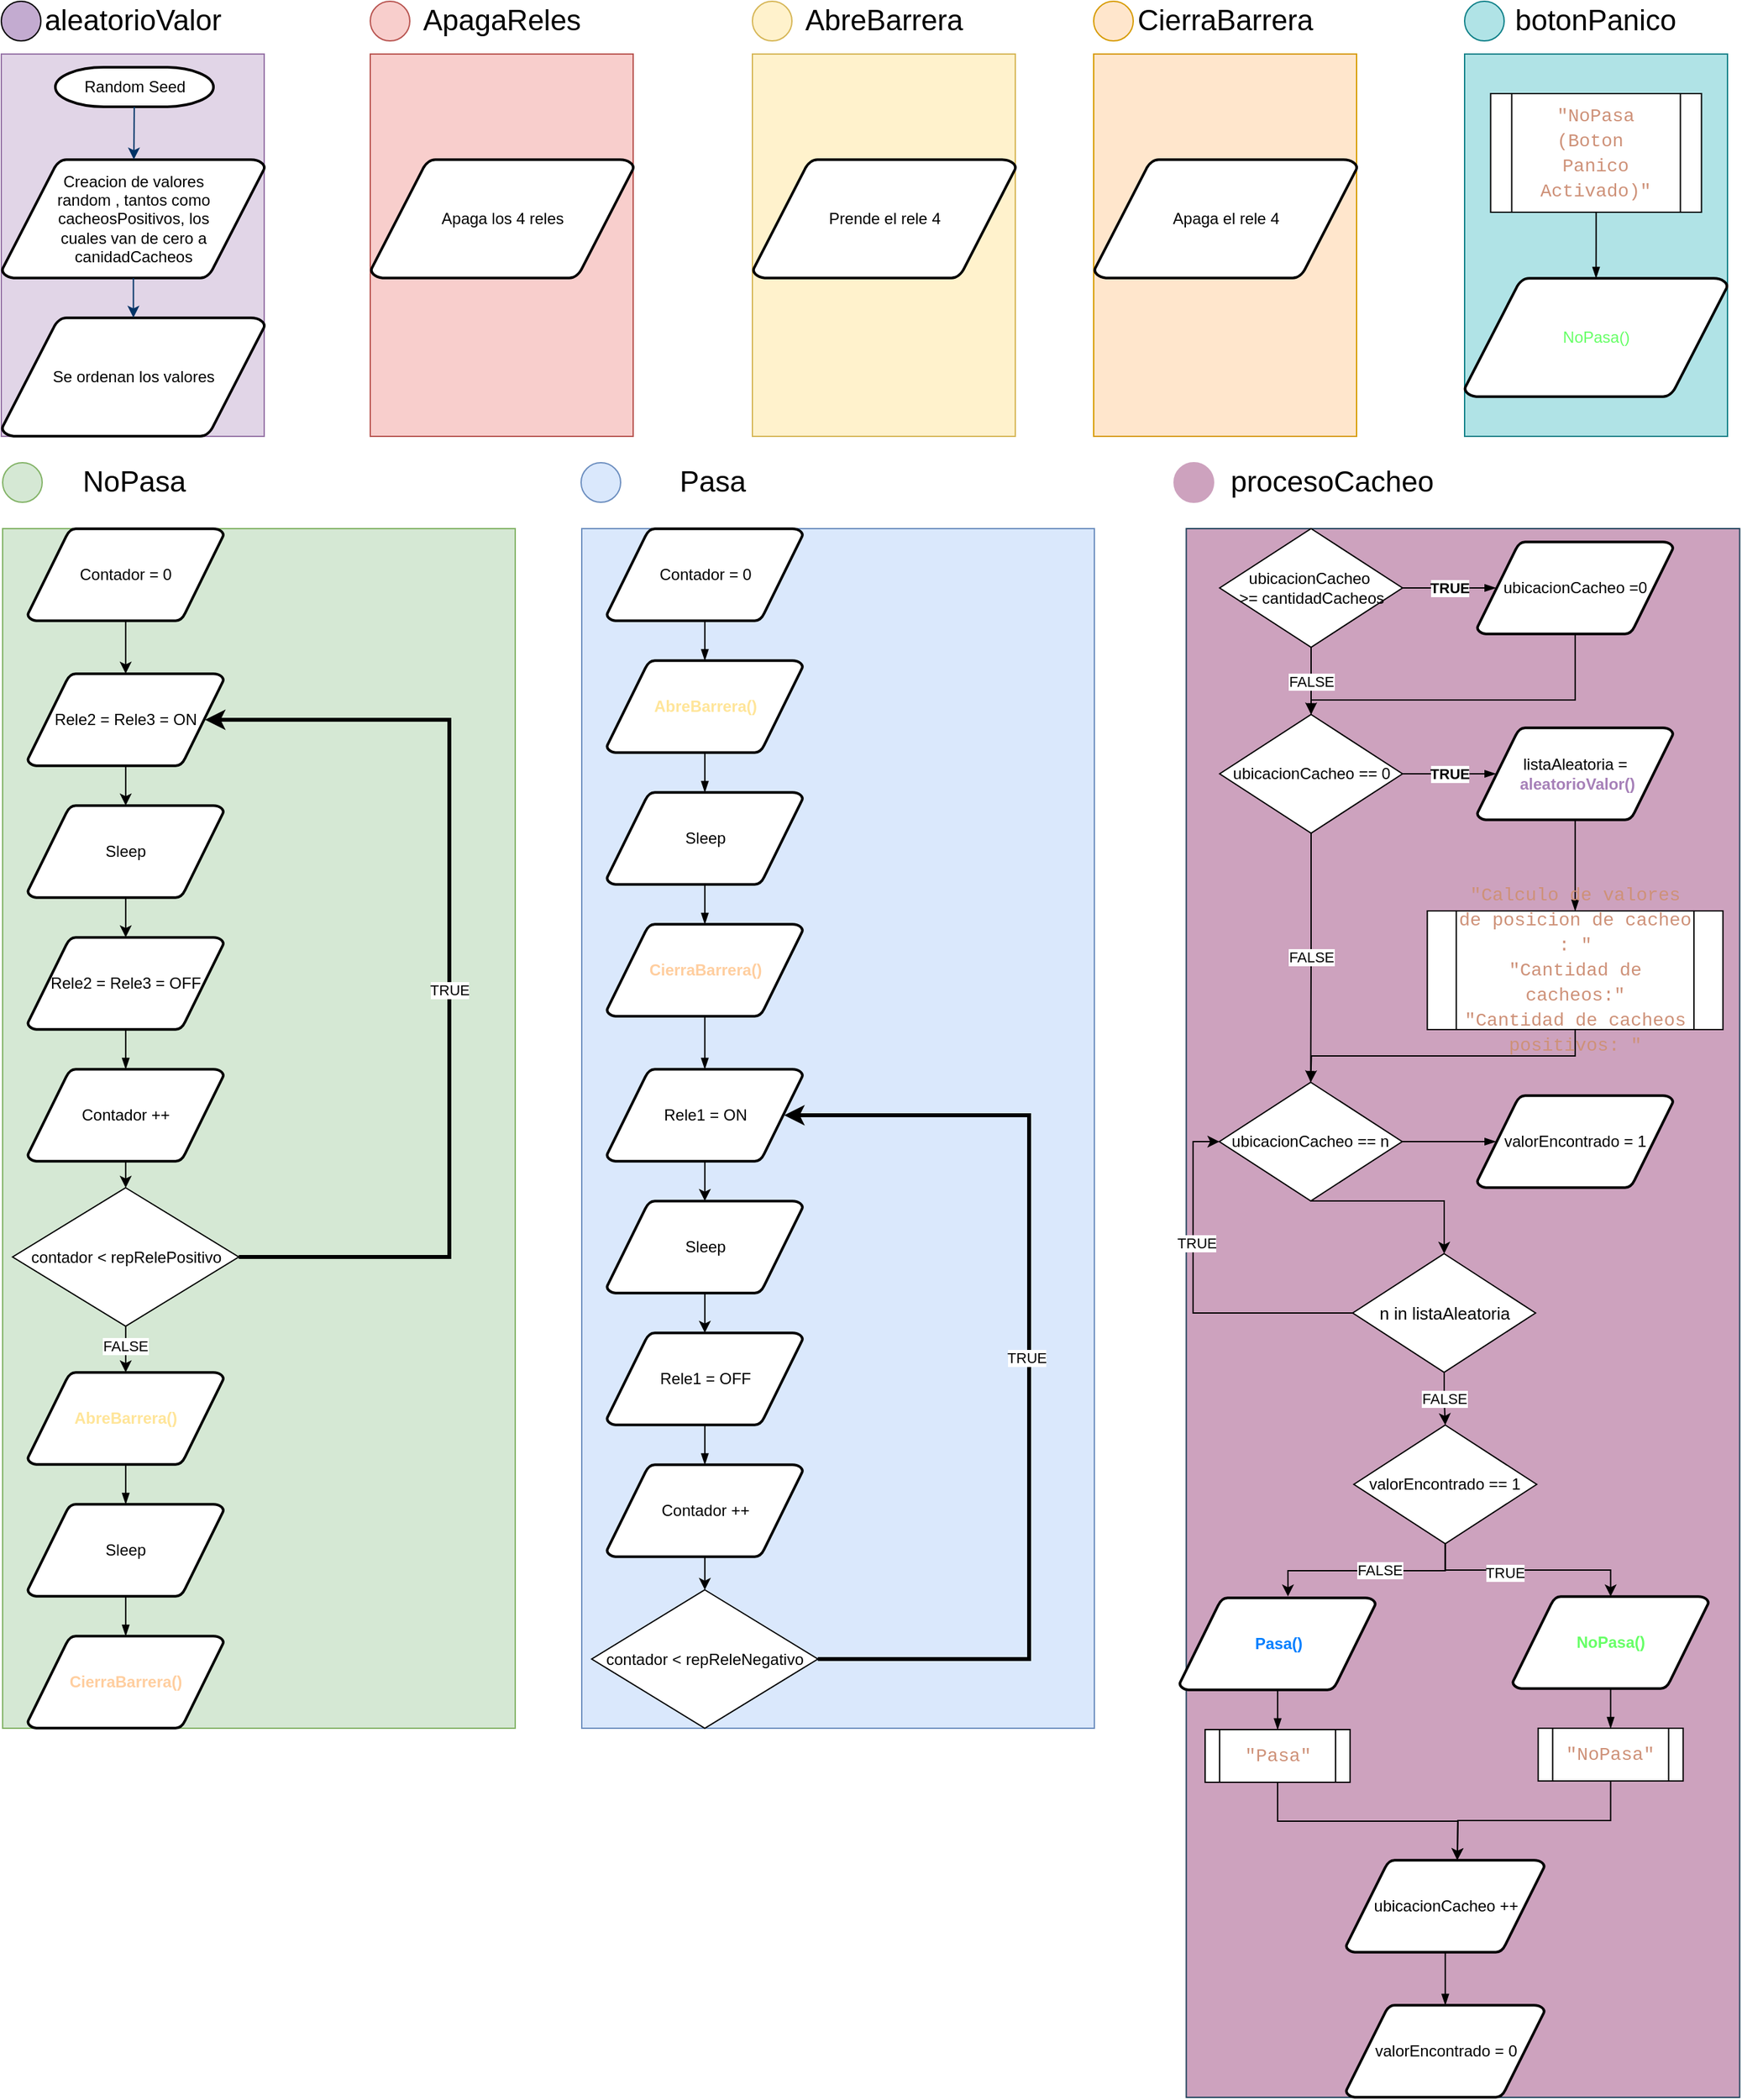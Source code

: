 <mxfile version="13.9.9" type="device"><diagram id="6a731a19-8d31-9384-78a2-239565b7b9f0" name="Page-1"><mxGraphModel dx="1422" dy="822" grid="1" gridSize="10" guides="1" tooltips="1" connect="1" arrows="1" fold="1" page="1" pageScale="1" pageWidth="1169" pageHeight="827" background="#ffffff" math="0" shadow="0"><root><mxCell id="0"/><mxCell id="1" parent="0"/><mxCell id="iSq3KqO614TsdsZSD2S4-159" value="" style="rounded=0;whiteSpace=wrap;html=1;strokeColor=#23445d;fillColor=#CDA2BE;" parent="1" vertex="1"><mxGeometry x="899.25" y="400" width="420" height="1190" as="geometry"/></mxCell><mxCell id="iSq3KqO614TsdsZSD2S4-56" value="" style="rounded=0;whiteSpace=wrap;html=1;fillColor=#e1d5e7;strokeColor=#9673a6;" parent="1" vertex="1"><mxGeometry y="40" width="199.5" height="290" as="geometry"/></mxCell><mxCell id="2" value="Random Seed" style="shape=mxgraph.flowchart.terminator;strokeWidth=2;gradientColor=none;gradientDirection=north;fontStyle=0;html=1;" parent="1" vertex="1"><mxGeometry x="41" y="50" width="120" height="30" as="geometry"/></mxCell><mxCell id="3" value="Creacion de valores &lt;br&gt;random ,&amp;nbsp;tantos como &lt;br&gt;cacheosPositivos, los &lt;br&gt;cuales van de cero a &lt;br&gt;canidadCacheos" style="shape=mxgraph.flowchart.data;strokeWidth=2;gradientColor=none;gradientDirection=north;fontStyle=0;html=1;" parent="1" vertex="1"><mxGeometry x="0.5" y="120" width="199.5" height="90" as="geometry"/></mxCell><mxCell id="5" value="Se ordenan los valores" style="shape=mxgraph.flowchart.data;strokeWidth=2;gradientColor=none;gradientDirection=north;fontStyle=0;html=1;" parent="1" vertex="1"><mxGeometry x="0.5" y="240" width="199.5" height="90" as="geometry"/></mxCell><mxCell id="7" style="fontStyle=1;strokeColor=#003366;strokeWidth=1;html=1;" parent="1" source="2" target="3" edge="1"><mxGeometry relative="1" as="geometry"/></mxCell><mxCell id="8" style="fontStyle=1;strokeColor=#003366;strokeWidth=1;html=1;" parent="1" source="3" target="5" edge="1"><mxGeometry relative="1" as="geometry"/></mxCell><mxCell id="iSq3KqO614TsdsZSD2S4-57" value="" style="ellipse;whiteSpace=wrap;html=1;aspect=fixed;fillColor=#C3ABD0;" parent="1" vertex="1"><mxGeometry width="30" height="30" as="geometry"/></mxCell><mxCell id="iSq3KqO614TsdsZSD2S4-59" value="&lt;font style=&quot;font-size: 22px&quot;&gt;aleatorioValor&lt;/font&gt;" style="text;html=1;strokeColor=none;fillColor=none;align=center;verticalAlign=middle;whiteSpace=wrap;rounded=0;" parent="1" vertex="1"><mxGeometry x="59.75" y="10" width="80" height="10" as="geometry"/></mxCell><mxCell id="iSq3KqO614TsdsZSD2S4-61" value="" style="rounded=0;whiteSpace=wrap;html=1;fillColor=#f8cecc;strokeColor=#b85450;" parent="1" vertex="1"><mxGeometry x="280" y="40" width="199.5" height="290" as="geometry"/></mxCell><mxCell id="iSq3KqO614TsdsZSD2S4-63" value="Apaga los 4 reles" style="shape=mxgraph.flowchart.data;strokeWidth=2;gradientColor=none;gradientDirection=north;fontStyle=0;html=1;" parent="1" vertex="1"><mxGeometry x="280.5" y="120" width="199.5" height="90" as="geometry"/></mxCell><mxCell id="iSq3KqO614TsdsZSD2S4-67" value="" style="ellipse;whiteSpace=wrap;html=1;aspect=fixed;fillColor=#f8cecc;strokeColor=#b85450;" parent="1" vertex="1"><mxGeometry x="280" width="30" height="30" as="geometry"/></mxCell><mxCell id="iSq3KqO614TsdsZSD2S4-68" value="&lt;font style=&quot;font-size: 22px&quot;&gt;ApagaReles&lt;/font&gt;" style="text;html=1;strokeColor=none;fillColor=none;align=center;verticalAlign=middle;whiteSpace=wrap;rounded=0;" parent="1" vertex="1"><mxGeometry x="339.75" y="10" width="80" height="10" as="geometry"/></mxCell><mxCell id="iSq3KqO614TsdsZSD2S4-69" value="" style="rounded=0;whiteSpace=wrap;html=1;fillColor=#fff2cc;strokeColor=#d6b656;" parent="1" vertex="1"><mxGeometry x="570" y="40" width="199.5" height="290" as="geometry"/></mxCell><mxCell id="iSq3KqO614TsdsZSD2S4-71" value="Prende el rele 4" style="shape=mxgraph.flowchart.data;strokeWidth=2;gradientColor=none;gradientDirection=north;fontStyle=0;html=1;" parent="1" vertex="1"><mxGeometry x="570.5" y="120" width="199.5" height="90" as="geometry"/></mxCell><mxCell id="iSq3KqO614TsdsZSD2S4-75" value="" style="ellipse;whiteSpace=wrap;html=1;aspect=fixed;fillColor=#fff2cc;strokeColor=#d6b656;" parent="1" vertex="1"><mxGeometry x="570" width="30" height="30" as="geometry"/></mxCell><mxCell id="iSq3KqO614TsdsZSD2S4-76" value="&lt;font style=&quot;font-size: 22px&quot;&gt;AbreBarrera&lt;/font&gt;" style="text;html=1;strokeColor=none;fillColor=none;align=center;verticalAlign=middle;whiteSpace=wrap;rounded=0;" parent="1" vertex="1"><mxGeometry x="629.75" y="10" width="80" height="10" as="geometry"/></mxCell><mxCell id="iSq3KqO614TsdsZSD2S4-77" value="" style="rounded=0;whiteSpace=wrap;html=1;fillColor=#ffe6cc;strokeColor=#d79b00;" parent="1" vertex="1"><mxGeometry x="829" y="40" width="199.5" height="290" as="geometry"/></mxCell><mxCell id="iSq3KqO614TsdsZSD2S4-78" value="Apaga el rele 4" style="shape=mxgraph.flowchart.data;strokeWidth=2;gradientColor=none;gradientDirection=north;fontStyle=0;html=1;" parent="1" vertex="1"><mxGeometry x="829.5" y="120" width="199.5" height="90" as="geometry"/></mxCell><mxCell id="iSq3KqO614TsdsZSD2S4-79" value="" style="ellipse;whiteSpace=wrap;html=1;aspect=fixed;fillColor=#ffe6cc;strokeColor=#d79b00;" parent="1" vertex="1"><mxGeometry x="829" width="30" height="30" as="geometry"/></mxCell><mxCell id="iSq3KqO614TsdsZSD2S4-80" value="&lt;font style=&quot;font-size: 22px&quot;&gt;CierraBarrera&lt;/font&gt;" style="text;html=1;strokeColor=none;fillColor=none;align=center;verticalAlign=middle;whiteSpace=wrap;rounded=0;" parent="1" vertex="1"><mxGeometry x="888.75" y="10" width="80" height="10" as="geometry"/></mxCell><mxCell id="iSq3KqO614TsdsZSD2S4-81" value="" style="rounded=0;whiteSpace=wrap;html=1;fillColor=#d5e8d4;strokeColor=#82b366;" parent="1" vertex="1"><mxGeometry x="1" y="400" width="389" height="910" as="geometry"/></mxCell><mxCell id="iSq3KqO614TsdsZSD2S4-86" value="" style="edgeStyle=orthogonalEdgeStyle;rounded=0;orthogonalLoop=1;jettySize=auto;html=1;" parent="1" source="iSq3KqO614TsdsZSD2S4-82" target="iSq3KqO614TsdsZSD2S4-85" edge="1"><mxGeometry relative="1" as="geometry"/></mxCell><mxCell id="iSq3KqO614TsdsZSD2S4-82" value="Contador = 0" style="shape=mxgraph.flowchart.data;strokeWidth=2;gradientColor=none;gradientDirection=north;fontStyle=0;html=1;" parent="1" vertex="1"><mxGeometry x="20" y="400" width="148.75" height="70" as="geometry"/></mxCell><mxCell id="iSq3KqO614TsdsZSD2S4-83" value="" style="ellipse;whiteSpace=wrap;html=1;aspect=fixed;fillColor=#d5e8d4;strokeColor=#82b366;" parent="1" vertex="1"><mxGeometry x="1" y="350" width="30" height="30" as="geometry"/></mxCell><mxCell id="iSq3KqO614TsdsZSD2S4-84" value="&lt;font style=&quot;font-size: 22px&quot;&gt;NoPasa&lt;/font&gt;" style="text;html=1;strokeColor=none;fillColor=none;align=center;verticalAlign=middle;whiteSpace=wrap;rounded=0;" parent="1" vertex="1"><mxGeometry x="60.75" y="360" width="80" height="10" as="geometry"/></mxCell><mxCell id="iSq3KqO614TsdsZSD2S4-88" value="" style="edgeStyle=orthogonalEdgeStyle;rounded=0;orthogonalLoop=1;jettySize=auto;html=1;" parent="1" source="iSq3KqO614TsdsZSD2S4-85" target="iSq3KqO614TsdsZSD2S4-87" edge="1"><mxGeometry relative="1" as="geometry"/></mxCell><mxCell id="iSq3KqO614TsdsZSD2S4-97" value="TRUE" style="edgeStyle=orthogonalEdgeStyle;rounded=0;orthogonalLoop=1;jettySize=auto;html=1;exitX=0.905;exitY=0.5;exitDx=0;exitDy=0;exitPerimeter=0;entryX=1;entryY=0.5;entryDx=0;entryDy=0;endArrow=none;endFill=0;startArrow=classic;startFill=1;strokeWidth=3;" parent="1" source="iSq3KqO614TsdsZSD2S4-85" target="Z4Ap9se1-JIOC7EgVGzv-22" edge="1"><mxGeometry x="0.037" relative="1" as="geometry"><mxPoint x="540" y="640" as="targetPoint"/><Array as="points"><mxPoint x="340" y="545"/><mxPoint x="340" y="953"/></Array><mxPoint as="offset"/></mxGeometry></mxCell><mxCell id="iSq3KqO614TsdsZSD2S4-99" value="&lt;br&gt;" style="edgeLabel;html=1;align=center;verticalAlign=middle;resizable=0;points=[];" parent="iSq3KqO614TsdsZSD2S4-97" vertex="1" connectable="0"><mxGeometry x="0.802" y="-1" relative="1" as="geometry"><mxPoint as="offset"/></mxGeometry></mxCell><mxCell id="iSq3KqO614TsdsZSD2S4-85" value="Rele2 = Rele3 = ON&lt;span style=&quot;color: rgba(0 , 0 , 0 , 0) ; font-family: monospace ; font-size: 0px&quot;&gt;%3CmxGraphModel%3E%3Croot%3E%3CmxCell%20id%3D%220%22%2F%3E%3CmxCell%20id%3D%221%22%20parent%3D%220%22%2F%3E%3CmxCell%20id%3D%222%22%20value%3D%22Contador%20%3D%200%22%20style%3D%22shape%3Dmxgraph.flowchart.data%3BstrokeWidth%3D2%3BgradientColor%3Dnone%3BgradientDirection%3Dnorth%3BfontStyle%3D0%3Bhtml%3D1%3B%22%20vertex%3D%221%22%20parent%3D%221%22%3E%3CmxGeometry%20x%3D%2220%22%20y%3D%22400%22%20width%3D%22148.75%22%20height%3D%2270%22%20as%3D%22geometry%22%2F%3E%3C%2FmxCell%3E%3C%2Froot%3E%3C%2FmxGraphModel%3E&lt;/span&gt;" style="shape=mxgraph.flowchart.data;strokeWidth=2;gradientColor=none;gradientDirection=north;fontStyle=0;html=1;" parent="1" vertex="1"><mxGeometry x="20" y="510" width="148.75" height="70" as="geometry"/></mxCell><mxCell id="iSq3KqO614TsdsZSD2S4-90" value="" style="edgeStyle=orthogonalEdgeStyle;rounded=0;orthogonalLoop=1;jettySize=auto;html=1;" parent="1" source="iSq3KqO614TsdsZSD2S4-87" target="iSq3KqO614TsdsZSD2S4-89" edge="1"><mxGeometry relative="1" as="geometry"/></mxCell><mxCell id="iSq3KqO614TsdsZSD2S4-87" value="Sleep" style="shape=mxgraph.flowchart.data;strokeWidth=2;gradientColor=none;gradientDirection=north;fontStyle=0;html=1;" parent="1" vertex="1"><mxGeometry x="20" y="610" width="148.75" height="70" as="geometry"/></mxCell><mxCell id="iSq3KqO614TsdsZSD2S4-101" value="" style="edgeStyle=orthogonalEdgeStyle;rounded=0;orthogonalLoop=1;jettySize=auto;html=1;startArrow=none;startFill=0;endArrow=blockThin;endFill=1;strokeWidth=1;" parent="1" source="iSq3KqO614TsdsZSD2S4-89" target="iSq3KqO614TsdsZSD2S4-100" edge="1"><mxGeometry relative="1" as="geometry"/></mxCell><mxCell id="iSq3KqO614TsdsZSD2S4-89" value="Rele2 = Rele3 = OFF&lt;span style=&quot;color: rgba(0 , 0 , 0 , 0) ; font-family: monospace ; font-size: 0px&quot;&gt;%3CmxGraphModel%3E%3Croot%3E%3CmxCell%20id%3D%220%22%2F%3E%3CmxCell%20id%3D%221%22%20parent%3D%220%22%2F%3E%3CmxCell%20id%3D%222%22%20value%3D%22Contador%20%3D%200%22%20style%3D%22shape%3Dmxgraph.flowchart.data%3BstrokeWidth%3D2%3BgradientColor%3Dnone%3BgradientDirection%3Dnorth%3BfontStyle%3D0%3Bhtml%3D1%3B%22%20vertex%3D%221%22%20parent%3D%221%22%3E%3CmxGeometry%20x%3D%2220%22%20y%3D%22400%22%20width%3D%22148.75%22%20height%3D%2270%22%20as%3D%22geometry%22%2F%3E%3C%2FmxCell%3E%3C%2Froot%3E%3C%2FmxGraphModel%3E&lt;/span&gt;" style="shape=mxgraph.flowchart.data;strokeWidth=2;gradientColor=none;gradientDirection=north;fontStyle=0;html=1;" parent="1" vertex="1"><mxGeometry x="20" y="710" width="148.75" height="70" as="geometry"/></mxCell><mxCell id="Z4Ap9se1-JIOC7EgVGzv-23" style="edgeStyle=orthogonalEdgeStyle;rounded=0;orthogonalLoop=1;jettySize=auto;html=1;exitX=0.5;exitY=1;exitDx=0;exitDy=0;exitPerimeter=0;" edge="1" parent="1" source="iSq3KqO614TsdsZSD2S4-100" target="Z4Ap9se1-JIOC7EgVGzv-22"><mxGeometry relative="1" as="geometry"/></mxCell><mxCell id="iSq3KqO614TsdsZSD2S4-100" value="Contador ++" style="shape=mxgraph.flowchart.data;strokeWidth=2;gradientColor=none;gradientDirection=north;fontStyle=0;html=1;" parent="1" vertex="1"><mxGeometry x="20" y="810" width="148.75" height="70" as="geometry"/></mxCell><mxCell id="iSq3KqO614TsdsZSD2S4-105" value="" style="edgeStyle=orthogonalEdgeStyle;rounded=0;orthogonalLoop=1;jettySize=auto;html=1;startArrow=none;startFill=0;endArrow=blockThin;endFill=1;strokeWidth=1;" parent="1" source="iSq3KqO614TsdsZSD2S4-102" target="iSq3KqO614TsdsZSD2S4-104" edge="1"><mxGeometry relative="1" as="geometry"/></mxCell><mxCell id="iSq3KqO614TsdsZSD2S4-102" value="&lt;font color=&quot;#ffe599&quot;&gt;&lt;b&gt;AbreBarrera()&lt;/b&gt;&lt;/font&gt;" style="shape=mxgraph.flowchart.data;strokeWidth=2;gradientColor=none;gradientDirection=north;fontStyle=0;html=1;" parent="1" vertex="1"><mxGeometry x="20" y="1040" width="148.75" height="70" as="geometry"/></mxCell><mxCell id="iSq3KqO614TsdsZSD2S4-107" value="" style="edgeStyle=orthogonalEdgeStyle;rounded=0;orthogonalLoop=1;jettySize=auto;html=1;startArrow=none;startFill=0;endArrow=blockThin;endFill=1;strokeWidth=1;" parent="1" source="iSq3KqO614TsdsZSD2S4-104" target="iSq3KqO614TsdsZSD2S4-106" edge="1"><mxGeometry relative="1" as="geometry"/></mxCell><mxCell id="iSq3KqO614TsdsZSD2S4-104" value="Sleep&lt;span style=&quot;font-family: monospace ; font-size: 0px&quot;&gt;%3CmxGraphModel%3E%3Croot%3E%3CmxCell%20id%3D%220%22%2F%3E%3CmxCell%20id%3D%221%22%20parent%3D%220%22%2F%3E%3CmxCell%20id%3D%222%22%20value%3D%22%26lt%3Bfont%20color%3D%26quot%3B%23ffe599%26quot%3B%26gt%3BAbreBarrera()%26lt%3B%2Ffont%26gt%3B%22%20style%3D%22shape%3Dmxgraph.flowchart.data%3BstrokeWidth%3D2%3BgradientColor%3Dnone%3BgradientDirection%3Dnorth%3BfontStyle%3D0%3Bhtml%3D1%3B%22%20vertex%3D%221%22%20parent%3D%221%22%3E%3CmxGeometry%20x%3D%2220%22%20y%3D%22910%22%20width%3D%22148.75%22%20height%3D%2270%22%20as%3D%22geometry%22%2F%3E%3C%2FmxCell%3E%3C%2Froot%3E%3C%2FmxGraphModel%3E&lt;/span&gt;" style="shape=mxgraph.flowchart.data;strokeWidth=2;gradientColor=none;gradientDirection=north;fontStyle=0;html=1;" parent="1" vertex="1"><mxGeometry x="20" y="1140" width="148.75" height="70" as="geometry"/></mxCell><mxCell id="iSq3KqO614TsdsZSD2S4-106" value="&lt;font color=&quot;#ffce9f&quot;&gt;&lt;b&gt;CierraBarrera()&lt;/b&gt;&lt;/font&gt;" style="shape=mxgraph.flowchart.data;strokeWidth=2;gradientColor=none;gradientDirection=north;fontStyle=0;html=1;" parent="1" vertex="1"><mxGeometry x="20" y="1240" width="148.75" height="70" as="geometry"/></mxCell><mxCell id="iSq3KqO614TsdsZSD2S4-108" value="" style="rounded=0;whiteSpace=wrap;html=1;fillColor=#dae8fc;strokeColor=#6c8ebf;" parent="1" vertex="1"><mxGeometry x="440.5" y="400" width="389" height="910" as="geometry"/></mxCell><mxCell id="iSq3KqO614TsdsZSD2S4-129" value="" style="edgeStyle=orthogonalEdgeStyle;rounded=0;orthogonalLoop=1;jettySize=auto;html=1;startArrow=none;startFill=0;endArrow=blockThin;endFill=1;strokeWidth=1;" parent="1" source="iSq3KqO614TsdsZSD2S4-110" target="iSq3KqO614TsdsZSD2S4-124" edge="1"><mxGeometry relative="1" as="geometry"/></mxCell><mxCell id="iSq3KqO614TsdsZSD2S4-110" value="Contador = 0" style="shape=mxgraph.flowchart.data;strokeWidth=2;gradientColor=none;gradientDirection=north;fontStyle=0;html=1;" parent="1" vertex="1"><mxGeometry x="459.5" y="400" width="148.75" height="70" as="geometry"/></mxCell><mxCell id="iSq3KqO614TsdsZSD2S4-111" value="" style="ellipse;whiteSpace=wrap;html=1;aspect=fixed;fillColor=#dae8fc;strokeColor=#6c8ebf;" parent="1" vertex="1"><mxGeometry x="440" y="350" width="30" height="30" as="geometry"/></mxCell><mxCell id="iSq3KqO614TsdsZSD2S4-112" value="&lt;font style=&quot;font-size: 22px&quot;&gt;Pasa&lt;/font&gt;" style="text;html=1;strokeColor=none;fillColor=none;align=center;verticalAlign=middle;whiteSpace=wrap;rounded=0;" parent="1" vertex="1"><mxGeometry x="499.75" y="360" width="80" height="10" as="geometry"/></mxCell><mxCell id="iSq3KqO614TsdsZSD2S4-113" value="" style="edgeStyle=orthogonalEdgeStyle;rounded=0;orthogonalLoop=1;jettySize=auto;html=1;" parent="1" source="iSq3KqO614TsdsZSD2S4-116" target="iSq3KqO614TsdsZSD2S4-118" edge="1"><mxGeometry relative="1" as="geometry"/></mxCell><mxCell id="iSq3KqO614TsdsZSD2S4-114" value="" style="edgeStyle=orthogonalEdgeStyle;rounded=0;orthogonalLoop=1;jettySize=auto;html=1;exitX=0.905;exitY=0.5;exitDx=0;exitDy=0;exitPerimeter=0;entryX=1;entryY=0.5;entryDx=0;entryDy=0;endArrow=none;endFill=0;startArrow=classic;startFill=1;strokeWidth=3;" parent="1" source="iSq3KqO614TsdsZSD2S4-116" target="Z4Ap9se1-JIOC7EgVGzv-18" edge="1"><mxGeometry x="-0.015" y="-80" relative="1" as="geometry"><mxPoint x="979.5" y="940" as="targetPoint"/><Array as="points"><mxPoint x="780" y="845"/><mxPoint x="780" y="1258"/></Array><mxPoint as="offset"/></mxGeometry></mxCell><mxCell id="iSq3KqO614TsdsZSD2S4-115" value="&lt;br&gt;" style="edgeLabel;html=1;align=center;verticalAlign=middle;resizable=0;points=[];" parent="iSq3KqO614TsdsZSD2S4-114" vertex="1" connectable="0"><mxGeometry x="0.802" y="-1" relative="1" as="geometry"><mxPoint as="offset"/></mxGeometry></mxCell><mxCell id="Z4Ap9se1-JIOC7EgVGzv-21" value="TRUE" style="edgeLabel;html=1;align=center;verticalAlign=middle;resizable=0;points=[];" vertex="1" connectable="0" parent="iSq3KqO614TsdsZSD2S4-114"><mxGeometry x="-0.025" y="-2" relative="1" as="geometry"><mxPoint as="offset"/></mxGeometry></mxCell><mxCell id="iSq3KqO614TsdsZSD2S4-116" value="Rele1 = ON&lt;span style=&quot;color: rgba(0 , 0 , 0 , 0) ; font-family: monospace ; font-size: 0px&quot;&gt;%3CmxGraphModel%3E%3Croot%3E%3CmxCell%20id%3D%220%22%2F%3E%3CmxCell%20id%3D%221%22%20parent%3D%220%22%2F%3E%3CmxCell%20id%3D%222%22%20value%3D%22Contador%20%3D%200%22%20style%3D%22shape%3Dmxgraph.flowchart.data%3BstrokeWidth%3D2%3BgradientColor%3Dnone%3BgradientDirection%3Dnorth%3BfontStyle%3D0%3Bhtml%3D1%3B%22%20vertex%3D%221%22%20parent%3D%221%22%3E%3CmxGeometry%20x%3D%2220%22%20y%3D%22400%22%20width%3D%22148.75%22%20height%3D%2270%22%20as%3D%22geometry%22%2F%3E%3C%2FmxCell%3E%3C%2Froot%3E%3C%2FmxGraphModel%3E&lt;/span&gt;" style="shape=mxgraph.flowchart.data;strokeWidth=2;gradientColor=none;gradientDirection=north;fontStyle=0;html=1;" parent="1" vertex="1"><mxGeometry x="459.5" y="810" width="148.75" height="70" as="geometry"/></mxCell><mxCell id="iSq3KqO614TsdsZSD2S4-117" value="" style="edgeStyle=orthogonalEdgeStyle;rounded=0;orthogonalLoop=1;jettySize=auto;html=1;" parent="1" source="iSq3KqO614TsdsZSD2S4-118" target="iSq3KqO614TsdsZSD2S4-120" edge="1"><mxGeometry relative="1" as="geometry"/></mxCell><mxCell id="iSq3KqO614TsdsZSD2S4-118" value="Sleep" style="shape=mxgraph.flowchart.data;strokeWidth=2;gradientColor=none;gradientDirection=north;fontStyle=0;html=1;" parent="1" vertex="1"><mxGeometry x="459.5" y="910" width="148.75" height="70" as="geometry"/></mxCell><mxCell id="iSq3KqO614TsdsZSD2S4-119" value="" style="edgeStyle=orthogonalEdgeStyle;rounded=0;orthogonalLoop=1;jettySize=auto;html=1;startArrow=none;startFill=0;endArrow=blockThin;endFill=1;strokeWidth=1;" parent="1" source="iSq3KqO614TsdsZSD2S4-120" target="iSq3KqO614TsdsZSD2S4-122" edge="1"><mxGeometry relative="1" as="geometry"/></mxCell><mxCell id="iSq3KqO614TsdsZSD2S4-120" value="Rele1 = OFF&lt;span style=&quot;color: rgba(0 , 0 , 0 , 0) ; font-family: monospace ; font-size: 0px&quot;&gt;%3CmxGraphModel%3E%3Croot%3E%3CmxCell%20id%3D%220%22%2F%3E%3CmxCell%20id%3D%221%22%20parent%3D%220%22%2F%3E%3CmxCell%20id%3D%222%22%20value%3D%22Contador%20%3D%200%22%20style%3D%22shape%3Dmxgraph.flowchart.data%3BstrokeWidth%3D2%3BgradientColor%3Dnone%3BgradientDirection%3Dnorth%3BfontStyle%3D0%3Bhtml%3D1%3B%22%20vertex%3D%221%22%20parent%3D%221%22%3E%3CmxGeometry%20x%3D%2220%22%20y%3D%22400%22%20width%3D%22148.75%22%20height%3D%2270%22%20as%3D%22geometry%22%2F%3E%3C%2FmxCell%3E%3C%2Froot%3E%3C%2FmxGraphModel%3E&lt;/span&gt;" style="shape=mxgraph.flowchart.data;strokeWidth=2;gradientColor=none;gradientDirection=north;fontStyle=0;html=1;" parent="1" vertex="1"><mxGeometry x="459.5" y="1010" width="148.75" height="70" as="geometry"/></mxCell><mxCell id="Z4Ap9se1-JIOC7EgVGzv-19" value="" style="edgeStyle=orthogonalEdgeStyle;rounded=0;orthogonalLoop=1;jettySize=auto;html=1;" edge="1" parent="1" source="iSq3KqO614TsdsZSD2S4-122" target="Z4Ap9se1-JIOC7EgVGzv-18"><mxGeometry relative="1" as="geometry"/></mxCell><mxCell id="iSq3KqO614TsdsZSD2S4-122" value="Contador ++" style="shape=mxgraph.flowchart.data;strokeWidth=2;gradientColor=none;gradientDirection=north;fontStyle=0;html=1;" parent="1" vertex="1"><mxGeometry x="459.5" y="1110" width="148.75" height="70" as="geometry"/></mxCell><mxCell id="iSq3KqO614TsdsZSD2S4-123" value="" style="edgeStyle=orthogonalEdgeStyle;rounded=0;orthogonalLoop=1;jettySize=auto;html=1;startArrow=none;startFill=0;endArrow=blockThin;endFill=1;strokeWidth=1;" parent="1" source="iSq3KqO614TsdsZSD2S4-124" target="iSq3KqO614TsdsZSD2S4-126" edge="1"><mxGeometry relative="1" as="geometry"/></mxCell><mxCell id="iSq3KqO614TsdsZSD2S4-124" value="&lt;font color=&quot;#ffe599&quot;&gt;&lt;b&gt;AbreBarrera()&lt;/b&gt;&lt;/font&gt;" style="shape=mxgraph.flowchart.data;strokeWidth=2;gradientColor=none;gradientDirection=north;fontStyle=0;html=1;" parent="1" vertex="1"><mxGeometry x="459.5" y="500" width="148.75" height="70" as="geometry"/></mxCell><mxCell id="iSq3KqO614TsdsZSD2S4-125" value="" style="edgeStyle=orthogonalEdgeStyle;rounded=0;orthogonalLoop=1;jettySize=auto;html=1;startArrow=none;startFill=0;endArrow=blockThin;endFill=1;strokeWidth=1;" parent="1" source="iSq3KqO614TsdsZSD2S4-126" target="iSq3KqO614TsdsZSD2S4-127" edge="1"><mxGeometry relative="1" as="geometry"/></mxCell><mxCell id="iSq3KqO614TsdsZSD2S4-126" value="Sleep&lt;span style=&quot;font-family: monospace ; font-size: 0px&quot;&gt;%3CmxGraphModel%3E%3Croot%3E%3CmxCell%20id%3D%220%22%2F%3E%3CmxCell%20id%3D%221%22%20parent%3D%220%22%2F%3E%3CmxCell%20id%3D%222%22%20value%3D%22%26lt%3Bfont%20color%3D%26quot%3B%23ffe599%26quot%3B%26gt%3BAbreBarrera()%26lt%3B%2Ffont%26gt%3B%22%20style%3D%22shape%3Dmxgraph.flowchart.data%3BstrokeWidth%3D2%3BgradientColor%3Dnone%3BgradientDirection%3Dnorth%3BfontStyle%3D0%3Bhtml%3D1%3B%22%20vertex%3D%221%22%20parent%3D%221%22%3E%3CmxGeometry%20x%3D%2220%22%20y%3D%22910%22%20width%3D%22148.75%22%20height%3D%2270%22%20as%3D%22geometry%22%2F%3E%3C%2FmxCell%3E%3C%2Froot%3E%3C%2FmxGraphModel%3E&lt;/span&gt;" style="shape=mxgraph.flowchart.data;strokeWidth=2;gradientColor=none;gradientDirection=north;fontStyle=0;html=1;" parent="1" vertex="1"><mxGeometry x="459.5" y="600" width="148.75" height="70" as="geometry"/></mxCell><mxCell id="iSq3KqO614TsdsZSD2S4-130" value="" style="edgeStyle=orthogonalEdgeStyle;rounded=0;orthogonalLoop=1;jettySize=auto;html=1;startArrow=none;startFill=0;endArrow=blockThin;endFill=1;strokeWidth=1;" parent="1" source="iSq3KqO614TsdsZSD2S4-127" target="iSq3KqO614TsdsZSD2S4-116" edge="1"><mxGeometry relative="1" as="geometry"/></mxCell><mxCell id="iSq3KqO614TsdsZSD2S4-127" value="&lt;font color=&quot;#ffce9f&quot;&gt;&lt;b&gt;CierraBarrera()&lt;/b&gt;&lt;/font&gt;" style="shape=mxgraph.flowchart.data;strokeWidth=2;gradientColor=none;gradientDirection=north;fontStyle=0;html=1;" parent="1" vertex="1"><mxGeometry x="459.5" y="700" width="148.75" height="70" as="geometry"/></mxCell><mxCell id="iSq3KqO614TsdsZSD2S4-151" value="" style="rounded=0;whiteSpace=wrap;html=1;fillColor=#b0e3e6;strokeColor=#0e8088;" parent="1" vertex="1"><mxGeometry x="1110.5" y="40" width="199.5" height="290" as="geometry"/></mxCell><mxCell id="iSq3KqO614TsdsZSD2S4-154" value="&lt;font color=&quot;#66ff66&quot;&gt;NoPasa()&lt;/font&gt;" style="shape=mxgraph.flowchart.data;strokeWidth=2;gradientColor=none;gradientDirection=north;fontStyle=0;html=1;" parent="1" vertex="1"><mxGeometry x="1110.5" y="210" width="199.5" height="90" as="geometry"/></mxCell><mxCell id="iSq3KqO614TsdsZSD2S4-157" value="" style="ellipse;whiteSpace=wrap;html=1;aspect=fixed;fillColor=#b0e3e6;strokeColor=#0e8088;" parent="1" vertex="1"><mxGeometry x="1110.5" width="30" height="30" as="geometry"/></mxCell><mxCell id="iSq3KqO614TsdsZSD2S4-158" value="&lt;font style=&quot;font-size: 22px&quot;&gt;botonPanico&lt;/font&gt;" style="text;html=1;strokeColor=none;fillColor=none;align=center;verticalAlign=middle;whiteSpace=wrap;rounded=0;" parent="1" vertex="1"><mxGeometry x="1170.25" y="10" width="80" height="10" as="geometry"/></mxCell><mxCell id="Z4Ap9se1-JIOC7EgVGzv-8" style="edgeStyle=orthogonalEdgeStyle;rounded=0;orthogonalLoop=1;jettySize=auto;html=1;exitX=0.5;exitY=1;exitDx=0;exitDy=0;exitPerimeter=0;entryX=0.5;entryY=0;entryDx=0;entryDy=0;" edge="1" parent="1" source="iSq3KqO614TsdsZSD2S4-161" target="iSq3KqO614TsdsZSD2S4-198"><mxGeometry relative="1" as="geometry"><Array as="points"><mxPoint x="1194" y="530"/><mxPoint x="994" y="530"/></Array></mxGeometry></mxCell><mxCell id="iSq3KqO614TsdsZSD2S4-161" value="ubicacionCacheo =0" style="shape=mxgraph.flowchart.data;strokeWidth=2;gradientColor=none;gradientDirection=north;fontStyle=0;html=1;" parent="1" vertex="1"><mxGeometry x="1120.01" y="410" width="148.75" height="70" as="geometry"/></mxCell><mxCell id="iSq3KqO614TsdsZSD2S4-162" value="" style="ellipse;whiteSpace=wrap;html=1;aspect=fixed;fontColor=#ffffff;fillColor=#CDA2BE;strokeColor=#CDA2BE;" parent="1" vertex="1"><mxGeometry x="890" y="350" width="30" height="30" as="geometry"/></mxCell><mxCell id="iSq3KqO614TsdsZSD2S4-163" value="&lt;font style=&quot;font-size: 22px&quot;&gt;procesoCacheo&lt;/font&gt;" style="text;html=1;strokeColor=none;fillColor=none;align=center;verticalAlign=middle;whiteSpace=wrap;rounded=0;" parent="1" vertex="1"><mxGeometry x="970.25" y="360" width="80" height="10" as="geometry"/></mxCell><mxCell id="iSq3KqO614TsdsZSD2S4-195" value="&lt;b&gt;TRUE&lt;/b&gt;" style="edgeStyle=orthogonalEdgeStyle;rounded=0;orthogonalLoop=1;jettySize=auto;html=1;startArrow=none;startFill=0;endArrow=blockThin;endFill=1;strokeWidth=1;entryX=0.095;entryY=0.5;entryDx=0;entryDy=0;entryPerimeter=0;" parent="1" source="iSq3KqO614TsdsZSD2S4-194" target="iSq3KqO614TsdsZSD2S4-161" edge="1"><mxGeometry relative="1" as="geometry"><Array as="points"><mxPoint x="1090" y="445"/><mxPoint x="1090" y="445"/></Array></mxGeometry></mxCell><mxCell id="iSq3KqO614TsdsZSD2S4-199" value="FALSE" style="edgeStyle=orthogonalEdgeStyle;rounded=0;orthogonalLoop=1;jettySize=auto;html=1;startArrow=none;startFill=0;endArrow=blockThin;endFill=1;strokeWidth=1;" parent="1" source="iSq3KqO614TsdsZSD2S4-194" target="iSq3KqO614TsdsZSD2S4-198" edge="1"><mxGeometry relative="1" as="geometry"/></mxCell><mxCell id="iSq3KqO614TsdsZSD2S4-194" value="&lt;span&gt;ubicacionCacheo&amp;nbsp;&lt;/span&gt;&lt;br&gt;&lt;span&gt;&amp;gt;= cantidadCacheos&lt;/span&gt;" style="rhombus;whiteSpace=wrap;html=1;" parent="1" vertex="1"><mxGeometry x="924.62" y="400" width="138.75" height="90" as="geometry"/></mxCell><mxCell id="iSq3KqO614TsdsZSD2S4-207" value="" style="edgeStyle=orthogonalEdgeStyle;rounded=0;orthogonalLoop=1;jettySize=auto;html=1;startArrow=none;startFill=0;endArrow=blockThin;endFill=1;strokeWidth=1;" parent="1" source="iSq3KqO614TsdsZSD2S4-196" target="iSq3KqO614TsdsZSD2S4-206" edge="1"><mxGeometry relative="1" as="geometry"/></mxCell><mxCell id="iSq3KqO614TsdsZSD2S4-196" value="listaAleatoria =&lt;br&gt;&lt;b&gt;&lt;font color=&quot;#a680b8&quot;&gt;&amp;nbsp;aleatorioValor()&lt;/font&gt;&lt;/b&gt;" style="shape=mxgraph.flowchart.data;strokeWidth=2;gradientColor=none;gradientDirection=north;fontStyle=0;html=1;" parent="1" vertex="1"><mxGeometry x="1120.01" y="551" width="148.75" height="70" as="geometry"/></mxCell><mxCell id="iSq3KqO614TsdsZSD2S4-197" value="&lt;b&gt;TRUE&lt;/b&gt;" style="edgeStyle=orthogonalEdgeStyle;rounded=0;orthogonalLoop=1;jettySize=auto;html=1;startArrow=none;startFill=0;endArrow=blockThin;endFill=1;strokeWidth=1;entryX=0.095;entryY=0.5;entryDx=0;entryDy=0;entryPerimeter=0;" parent="1" source="iSq3KqO614TsdsZSD2S4-198" target="iSq3KqO614TsdsZSD2S4-196" edge="1"><mxGeometry relative="1" as="geometry"/></mxCell><mxCell id="iSq3KqO614TsdsZSD2S4-223" value="FALSE" style="edgeStyle=orthogonalEdgeStyle;rounded=0;orthogonalLoop=1;jettySize=auto;html=1;exitX=0.5;exitY=1;exitDx=0;exitDy=0;startArrow=none;startFill=0;endArrow=blockThin;endFill=1;strokeColor=#000000;strokeWidth=1;" parent="1" source="iSq3KqO614TsdsZSD2S4-198" edge="1"><mxGeometry relative="1" as="geometry"><mxPoint x="993.7" y="820" as="targetPoint"/></mxGeometry></mxCell><mxCell id="iSq3KqO614TsdsZSD2S4-198" value="&lt;span&gt;ubicacionCacheo&amp;nbsp;&lt;/span&gt;&lt;span&gt;== 0&lt;/span&gt;" style="rhombus;whiteSpace=wrap;html=1;" parent="1" vertex="1"><mxGeometry x="924.62" y="541" width="138.75" height="90" as="geometry"/></mxCell><mxCell id="iSq3KqO614TsdsZSD2S4-205" value="" style="edgeStyle=orthogonalEdgeStyle;rounded=0;orthogonalLoop=1;jettySize=auto;html=1;startArrow=none;startFill=0;endArrow=blockThin;endFill=1;strokeWidth=1;" parent="1" source="iSq3KqO614TsdsZSD2S4-204" target="iSq3KqO614TsdsZSD2S4-154" edge="1"><mxGeometry relative="1" as="geometry"/></mxCell><mxCell id="iSq3KqO614TsdsZSD2S4-204" value="&lt;div style=&quot;color: rgb(212 , 212 , 212) ; font-family: &amp;#34;consolas&amp;#34; , &amp;#34;courier new&amp;#34; , monospace ; font-size: 14px ; line-height: 19px&quot;&gt;&lt;span style=&quot;color: rgb(206 , 145 , 120)&quot;&gt;&quot;NoPasa (Boton&amp;nbsp;&lt;/span&gt;&lt;/div&gt;&lt;div style=&quot;color: rgb(212 , 212 , 212) ; font-family: &amp;#34;consolas&amp;#34; , &amp;#34;courier new&amp;#34; , monospace ; font-size: 14px ; line-height: 19px&quot;&gt;&lt;span style=&quot;color: rgb(206 , 145 , 120)&quot;&gt;Panico Activado)&quot;&lt;/span&gt;&lt;/div&gt;" style="shape=process;whiteSpace=wrap;html=1;backgroundOutline=1;" parent="1" vertex="1"><mxGeometry x="1130.25" y="70" width="160" height="90" as="geometry"/></mxCell><mxCell id="Z4Ap9se1-JIOC7EgVGzv-9" style="edgeStyle=orthogonalEdgeStyle;rounded=0;orthogonalLoop=1;jettySize=auto;html=1;exitX=0.5;exitY=1;exitDx=0;exitDy=0;entryX=0.5;entryY=0;entryDx=0;entryDy=0;" edge="1" parent="1" source="iSq3KqO614TsdsZSD2S4-206"><mxGeometry relative="1" as="geometry"><mxPoint x="993.74" y="820" as="targetPoint"/></mxGeometry></mxCell><mxCell id="iSq3KqO614TsdsZSD2S4-206" value="&lt;div style=&quot;color: rgb(212 , 212 , 212) ; font-family: &amp;#34;consolas&amp;#34; , &amp;#34;courier new&amp;#34; , monospace ; font-size: 14px ; line-height: 19px&quot;&gt;&lt;div style=&quot;font-family: &amp;#34;consolas&amp;#34; , &amp;#34;courier new&amp;#34; , monospace ; line-height: 19px&quot;&gt;&lt;span style=&quot;color: rgb(206 , 145 , 120)&quot;&gt;&quot;Calculo de valores de posicion de cacheo : &quot;&lt;/span&gt;&lt;/div&gt;&lt;div style=&quot;font-family: &amp;#34;consolas&amp;#34; , &amp;#34;courier new&amp;#34; , monospace ; line-height: 19px&quot;&gt;&lt;div style=&quot;font-family: &amp;#34;consolas&amp;#34; , &amp;#34;courier new&amp;#34; , monospace ; line-height: 19px&quot;&gt;&lt;span style=&quot;color: #ce9178&quot;&gt;&quot;Cantidad de cacheos:&quot;&lt;/span&gt;&lt;/div&gt;&lt;div style=&quot;font-family: &amp;#34;consolas&amp;#34; , &amp;#34;courier new&amp;#34; , monospace ; line-height: 19px&quot;&gt;&lt;div style=&quot;line-height: 19px&quot;&gt;&lt;span style=&quot;color: rgb(206 , 145 , 120)&quot;&gt;&quot;Cantidad de cacheos positivos: &quot;&lt;/span&gt;&lt;/div&gt;&lt;/div&gt;&lt;/div&gt;&lt;/div&gt;" style="shape=process;whiteSpace=wrap;html=1;backgroundOutline=1;" parent="1" vertex="1"><mxGeometry x="1082.18" y="690" width="224.38" height="90" as="geometry"/></mxCell><mxCell id="iSq3KqO614TsdsZSD2S4-221" value="" style="edgeStyle=orthogonalEdgeStyle;rounded=0;orthogonalLoop=1;jettySize=auto;html=1;startArrow=none;startFill=0;endArrow=blockThin;endFill=1;strokeColor=#000000;strokeWidth=1;entryX=0.095;entryY=0.5;entryDx=0;entryDy=0;entryPerimeter=0;" parent="1" source="iSq3KqO614TsdsZSD2S4-208" target="iSq3KqO614TsdsZSD2S4-220" edge="1"><mxGeometry relative="1" as="geometry"/></mxCell><mxCell id="Z4Ap9se1-JIOC7EgVGzv-27" value="" style="edgeStyle=orthogonalEdgeStyle;rounded=0;orthogonalLoop=1;jettySize=auto;html=1;" edge="1" parent="1" source="iSq3KqO614TsdsZSD2S4-208" target="Z4Ap9se1-JIOC7EgVGzv-26"><mxGeometry relative="1" as="geometry"><Array as="points"><mxPoint x="1095" y="910"/></Array></mxGeometry></mxCell><mxCell id="iSq3KqO614TsdsZSD2S4-208" value="&lt;span&gt;ubicacionCacheo&amp;nbsp;&lt;/span&gt;&lt;span&gt;== n&lt;/span&gt;" style="rhombus;whiteSpace=wrap;html=1;" parent="1" vertex="1"><mxGeometry x="924.38" y="820" width="138.75" height="90" as="geometry"/></mxCell><mxCell id="iSq3KqO614TsdsZSD2S4-220" value="valorEncontrado = 1" style="shape=mxgraph.flowchart.data;strokeWidth=2;gradientColor=none;gradientDirection=north;fontStyle=0;html=1;" parent="1" vertex="1"><mxGeometry x="1120.01" y="830" width="148.75" height="70" as="geometry"/></mxCell><mxCell id="Z4Ap9se1-JIOC7EgVGzv-10" style="edgeStyle=orthogonalEdgeStyle;rounded=0;orthogonalLoop=1;jettySize=auto;html=1;exitX=0.5;exitY=1;exitDx=0;exitDy=0;entryX=0.5;entryY=0;entryDx=0;entryDy=0;entryPerimeter=0;" edge="1" parent="1" source="iSq3KqO614TsdsZSD2S4-224" target="iSq3KqO614TsdsZSD2S4-231"><mxGeometry relative="1" as="geometry"/></mxCell><mxCell id="Z4Ap9se1-JIOC7EgVGzv-12" value="TRUE" style="edgeLabel;html=1;align=center;verticalAlign=middle;resizable=0;points=[];" vertex="1" connectable="0" parent="Z4Ap9se1-JIOC7EgVGzv-10"><mxGeometry x="-0.213" y="-2" relative="1" as="geometry"><mxPoint as="offset"/></mxGeometry></mxCell><mxCell id="Z4Ap9se1-JIOC7EgVGzv-11" style="edgeStyle=orthogonalEdgeStyle;rounded=0;orthogonalLoop=1;jettySize=auto;html=1;exitX=0.5;exitY=1;exitDx=0;exitDy=0;entryX=0.553;entryY=-0.014;entryDx=0;entryDy=0;entryPerimeter=0;" edge="1" parent="1" source="iSq3KqO614TsdsZSD2S4-224" target="iSq3KqO614TsdsZSD2S4-239"><mxGeometry relative="1" as="geometry"/></mxCell><mxCell id="Z4Ap9se1-JIOC7EgVGzv-13" value="FALSE" style="edgeLabel;html=1;align=center;verticalAlign=middle;resizable=0;points=[];" vertex="1" connectable="0" parent="Z4Ap9se1-JIOC7EgVGzv-11"><mxGeometry x="-0.115" y="-1" relative="1" as="geometry"><mxPoint as="offset"/></mxGeometry></mxCell><mxCell id="iSq3KqO614TsdsZSD2S4-224" value="&lt;span&gt;valorEncontrado&amp;nbsp;&lt;/span&gt;&lt;span&gt;== 1&lt;/span&gt;" style="rhombus;whiteSpace=wrap;html=1;" parent="1" vertex="1"><mxGeometry x="1026.44" y="1080" width="138.75" height="90" as="geometry"/></mxCell><mxCell id="iSq3KqO614TsdsZSD2S4-238" value="" style="edgeStyle=orthogonalEdgeStyle;rounded=0;orthogonalLoop=1;jettySize=auto;html=1;startArrow=none;startFill=0;endArrow=blockThin;endFill=1;strokeWidth=1;" parent="1" source="iSq3KqO614TsdsZSD2S4-231" target="iSq3KqO614TsdsZSD2S4-237" edge="1"><mxGeometry relative="1" as="geometry"/></mxCell><mxCell id="iSq3KqO614TsdsZSD2S4-231" value="&lt;b&gt;&lt;font color=&quot;#66ff66&quot;&gt;NoPasa()&lt;/font&gt;&lt;/b&gt;" style="shape=mxgraph.flowchart.data;strokeWidth=2;gradientColor=none;gradientDirection=north;fontStyle=0;html=1;" parent="1" vertex="1"><mxGeometry x="1146.94" y="1210" width="148.75" height="70" as="geometry"/></mxCell><mxCell id="Z4Ap9se1-JIOC7EgVGzv-16" style="edgeStyle=orthogonalEdgeStyle;rounded=0;orthogonalLoop=1;jettySize=auto;html=1;exitX=0.5;exitY=1;exitDx=0;exitDy=0;" edge="1" parent="1" source="iSq3KqO614TsdsZSD2S4-237"><mxGeometry relative="1" as="geometry"><mxPoint x="1104.94" y="1410" as="targetPoint"/></mxGeometry></mxCell><mxCell id="iSq3KqO614TsdsZSD2S4-237" value="&lt;div style=&quot;color: rgb(212 , 212 , 212) ; font-family: &amp;#34;consolas&amp;#34; , &amp;#34;courier new&amp;#34; , monospace ; font-size: 14px ; line-height: 19px&quot;&gt;&lt;div style=&quot;font-family: &amp;#34;consolas&amp;#34; , &amp;#34;courier new&amp;#34; , monospace ; line-height: 19px&quot;&gt;&lt;span style=&quot;color: rgb(206 , 145 , 120)&quot;&gt;&quot;NoPasa&quot;&lt;/span&gt;&lt;/div&gt;&lt;/div&gt;" style="shape=process;whiteSpace=wrap;html=1;backgroundOutline=1;" parent="1" vertex="1"><mxGeometry x="1166.31" y="1310" width="110" height="40" as="geometry"/></mxCell><mxCell id="iSq3KqO614TsdsZSD2S4-243" value="" style="edgeStyle=orthogonalEdgeStyle;rounded=0;orthogonalLoop=1;jettySize=auto;html=1;startArrow=none;startFill=0;endArrow=blockThin;endFill=1;strokeColor=#000000;strokeWidth=1;" parent="1" source="iSq3KqO614TsdsZSD2S4-239" target="iSq3KqO614TsdsZSD2S4-240" edge="1"><mxGeometry relative="1" as="geometry"/></mxCell><mxCell id="iSq3KqO614TsdsZSD2S4-239" value="&lt;b&gt;&lt;font color=&quot;#007fff&quot;&gt;Pasa()&lt;/font&gt;&lt;/b&gt;" style="shape=mxgraph.flowchart.data;strokeWidth=2;gradientColor=none;gradientDirection=north;fontStyle=0;html=1;" parent="1" vertex="1"><mxGeometry x="894.19" y="1211" width="148.75" height="70" as="geometry"/></mxCell><mxCell id="Z4Ap9se1-JIOC7EgVGzv-17" style="edgeStyle=orthogonalEdgeStyle;rounded=0;orthogonalLoop=1;jettySize=auto;html=1;exitX=0.5;exitY=1;exitDx=0;exitDy=0;" edge="1" parent="1" source="iSq3KqO614TsdsZSD2S4-240"><mxGeometry relative="1" as="geometry"><mxPoint x="1104.94" y="1410" as="targetPoint"/></mxGeometry></mxCell><mxCell id="iSq3KqO614TsdsZSD2S4-240" value="&lt;div style=&quot;color: rgb(212 , 212 , 212) ; font-family: &amp;#34;consolas&amp;#34; , &amp;#34;courier new&amp;#34; , monospace ; font-size: 14px ; line-height: 19px&quot;&gt;&lt;div style=&quot;font-family: &amp;#34;consolas&amp;#34; , &amp;#34;courier new&amp;#34; , monospace ; line-height: 19px&quot;&gt;&lt;span style=&quot;color: rgb(206 , 145 , 120)&quot;&gt;&quot;Pasa&quot;&lt;/span&gt;&lt;/div&gt;&lt;/div&gt;" style="shape=process;whiteSpace=wrap;html=1;backgroundOutline=1;" parent="1" vertex="1"><mxGeometry x="913.58" y="1311" width="110" height="40" as="geometry"/></mxCell><mxCell id="iSq3KqO614TsdsZSD2S4-249" value="" style="edgeStyle=orthogonalEdgeStyle;rounded=0;orthogonalLoop=1;jettySize=auto;html=1;startArrow=none;startFill=0;endArrow=blockThin;endFill=1;strokeColor=#000000;strokeWidth=1;" parent="1" source="iSq3KqO614TsdsZSD2S4-245" target="iSq3KqO614TsdsZSD2S4-248" edge="1"><mxGeometry relative="1" as="geometry"/></mxCell><mxCell id="iSq3KqO614TsdsZSD2S4-245" value="ubicacionCacheo ++" style="shape=mxgraph.flowchart.data;strokeWidth=2;gradientColor=none;gradientDirection=north;fontStyle=0;html=1;" parent="1" vertex="1"><mxGeometry x="1020.5" y="1410" width="150.63" height="70" as="geometry"/></mxCell><mxCell id="iSq3KqO614TsdsZSD2S4-248" value="valorEncontrado = 0" style="shape=mxgraph.flowchart.data;strokeWidth=2;gradientColor=none;gradientDirection=north;fontStyle=0;html=1;" parent="1" vertex="1"><mxGeometry x="1020.5" y="1520" width="150.63" height="70" as="geometry"/></mxCell><mxCell id="Z4Ap9se1-JIOC7EgVGzv-18" value="contador &amp;lt; repReleNegativo" style="rhombus;whiteSpace=wrap;html=1;" vertex="1" parent="1"><mxGeometry x="448.06" y="1205" width="171.63" height="105" as="geometry"/></mxCell><mxCell id="Z4Ap9se1-JIOC7EgVGzv-25" value="FALSE" style="edgeStyle=orthogonalEdgeStyle;rounded=0;orthogonalLoop=1;jettySize=auto;html=1;" edge="1" parent="1" source="Z4Ap9se1-JIOC7EgVGzv-22" target="iSq3KqO614TsdsZSD2S4-102"><mxGeometry x="-0.142" relative="1" as="geometry"><mxPoint as="offset"/></mxGeometry></mxCell><mxCell id="Z4Ap9se1-JIOC7EgVGzv-22" value="contador &amp;lt; repRelePositivo" style="rhombus;whiteSpace=wrap;html=1;" vertex="1" parent="1"><mxGeometry x="8.56" y="900" width="171.63" height="105" as="geometry"/></mxCell><mxCell id="Z4Ap9se1-JIOC7EgVGzv-29" style="edgeStyle=orthogonalEdgeStyle;rounded=0;orthogonalLoop=1;jettySize=auto;html=1;exitX=0;exitY=0.5;exitDx=0;exitDy=0;entryX=0;entryY=0.5;entryDx=0;entryDy=0;" edge="1" parent="1" source="Z4Ap9se1-JIOC7EgVGzv-26" target="iSq3KqO614TsdsZSD2S4-208"><mxGeometry relative="1" as="geometry"/></mxCell><mxCell id="Z4Ap9se1-JIOC7EgVGzv-31" value="TRUE" style="edgeLabel;html=1;align=center;verticalAlign=middle;resizable=0;points=[];" vertex="1" connectable="0" parent="Z4Ap9se1-JIOC7EgVGzv-29"><mxGeometry x="0.285" y="-2" relative="1" as="geometry"><mxPoint as="offset"/></mxGeometry></mxCell><mxCell id="Z4Ap9se1-JIOC7EgVGzv-30" value="FALSE" style="edgeStyle=orthogonalEdgeStyle;rounded=0;orthogonalLoop=1;jettySize=auto;html=1;" edge="1" parent="1" source="Z4Ap9se1-JIOC7EgVGzv-26" target="iSq3KqO614TsdsZSD2S4-224"><mxGeometry x="-0.027" relative="1" as="geometry"><mxPoint as="offset"/></mxGeometry></mxCell><mxCell id="Z4Ap9se1-JIOC7EgVGzv-26" value="&lt;span style=&quot;font-size: 13px&quot;&gt;n in listaAleatoria&lt;/span&gt;" style="rhombus;whiteSpace=wrap;html=1;" vertex="1" parent="1"><mxGeometry x="1025.57" y="950" width="138.75" height="90" as="geometry"/></mxCell></root></mxGraphModel></diagram></mxfile>